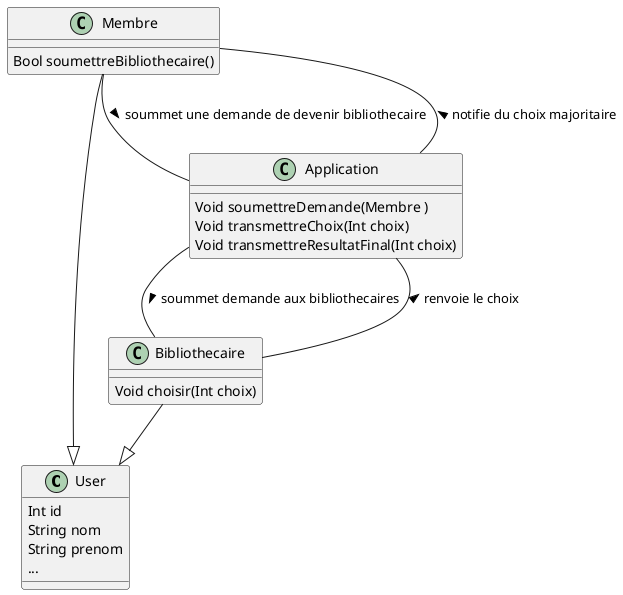 @startuml classe

class User {
    Int id
    String nom
    String prenom
    ...
}
class Membre {
    Bool soumettreBibliothecaire()
}
class Bibliothecaire {
    Void choisir(Int choix)
}
class Application {
    Void soumettreDemande(Membre )
    Void transmettreChoix(Int choix)
    Void transmettreResultatFinal(Int choix)
}

Bibliothecaire --|> User
Membre --|> User

Membre -- Application : soummet une demande de devenir bibliothecaire >
Application -- Bibliothecaire : soummet demande aux bibliothecaires >
Application -- Bibliothecaire : renvoie le choix <
Membre -- Application : notifie du choix majoritaire <

@enduml
